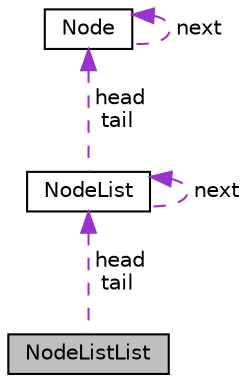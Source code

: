 digraph "NodeListList"
{
  edge [fontname="Helvetica",fontsize="10",labelfontname="Helvetica",labelfontsize="10"];
  node [fontname="Helvetica",fontsize="10",shape=record];
  Node1 [label="NodeListList",height=0.2,width=0.4,color="black", fillcolor="grey75", style="filled", fontcolor="black"];
  Node2 -> Node1 [dir="back",color="darkorchid3",fontsize="10",style="dashed",label=" head\ntail" ];
  Node2 [label="NodeList",height=0.2,width=0.4,color="black", fillcolor="white", style="filled",URL="$structNodeList.html"];
  Node3 -> Node2 [dir="back",color="darkorchid3",fontsize="10",style="dashed",label=" head\ntail" ];
  Node3 [label="Node",height=0.2,width=0.4,color="black", fillcolor="white", style="filled",URL="$structNode.html"];
  Node3 -> Node3 [dir="back",color="darkorchid3",fontsize="10",style="dashed",label=" next" ];
  Node2 -> Node2 [dir="back",color="darkorchid3",fontsize="10",style="dashed",label=" next" ];
}
